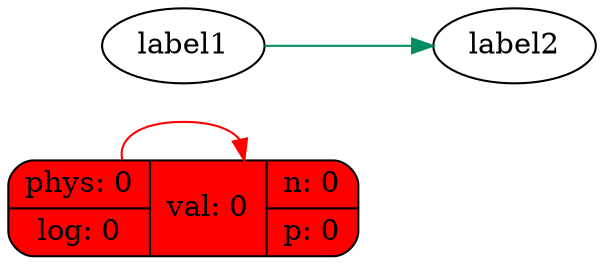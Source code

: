 digraph structs {
	rankdir=LR;
	label0[shape=record, style="rounded, filled", fillcolor="red", label="{{phys: 0 | log: 0} | val: 0 | {n: 0 | p: 0} }"];
	label0->label0 [color="red"]
	label1->label2 [color="#038c61"]
}